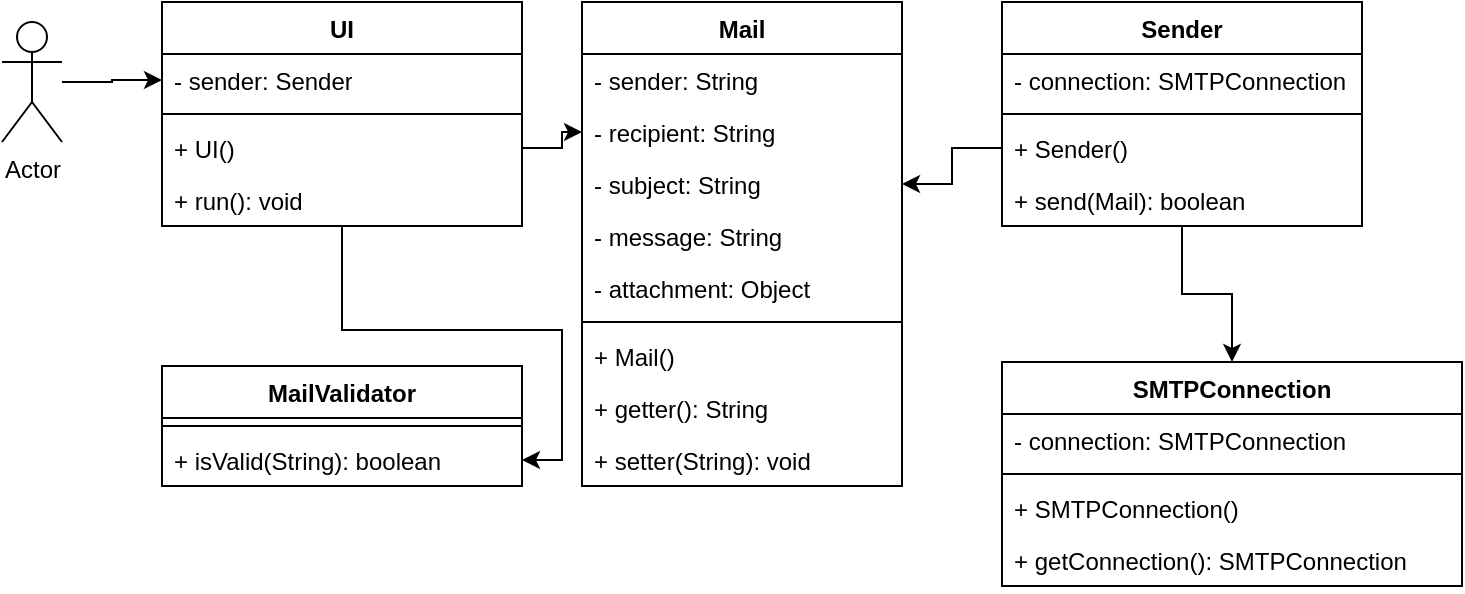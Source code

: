 <mxfile version="21.5.2" type="device">
  <diagram name="Seite-1" id="ERKNuBRqdMW6ksXSfE4s">
    <mxGraphModel dx="957" dy="440" grid="1" gridSize="10" guides="1" tooltips="1" connect="1" arrows="1" fold="1" page="1" pageScale="1" pageWidth="827" pageHeight="1169" math="0" shadow="0">
      <root>
        <mxCell id="0" />
        <mxCell id="1" parent="0" />
        <mxCell id="4I54dl--E4F351jUdTJU-1" value="Mail" style="swimlane;fontStyle=1;align=center;verticalAlign=top;childLayout=stackLayout;horizontal=1;startSize=26;horizontalStack=0;resizeParent=1;resizeParentMax=0;resizeLast=0;collapsible=1;marginBottom=0;whiteSpace=wrap;html=1;" vertex="1" parent="1">
          <mxGeometry x="330" y="240" width="160" height="242" as="geometry" />
        </mxCell>
        <mxCell id="4I54dl--E4F351jUdTJU-2" value="- sender: String" style="text;strokeColor=none;fillColor=none;align=left;verticalAlign=top;spacingLeft=4;spacingRight=4;overflow=hidden;rotatable=0;points=[[0,0.5],[1,0.5]];portConstraint=eastwest;whiteSpace=wrap;html=1;" vertex="1" parent="4I54dl--E4F351jUdTJU-1">
          <mxGeometry y="26" width="160" height="26" as="geometry" />
        </mxCell>
        <mxCell id="4I54dl--E4F351jUdTJU-5" value="- recipient: String" style="text;strokeColor=none;fillColor=none;align=left;verticalAlign=top;spacingLeft=4;spacingRight=4;overflow=hidden;rotatable=0;points=[[0,0.5],[1,0.5]];portConstraint=eastwest;whiteSpace=wrap;html=1;" vertex="1" parent="4I54dl--E4F351jUdTJU-1">
          <mxGeometry y="52" width="160" height="26" as="geometry" />
        </mxCell>
        <mxCell id="4I54dl--E4F351jUdTJU-6" value="- subject: String" style="text;strokeColor=none;fillColor=none;align=left;verticalAlign=top;spacingLeft=4;spacingRight=4;overflow=hidden;rotatable=0;points=[[0,0.5],[1,0.5]];portConstraint=eastwest;whiteSpace=wrap;html=1;" vertex="1" parent="4I54dl--E4F351jUdTJU-1">
          <mxGeometry y="78" width="160" height="26" as="geometry" />
        </mxCell>
        <mxCell id="4I54dl--E4F351jUdTJU-7" value="- message: String" style="text;strokeColor=none;fillColor=none;align=left;verticalAlign=top;spacingLeft=4;spacingRight=4;overflow=hidden;rotatable=0;points=[[0,0.5],[1,0.5]];portConstraint=eastwest;whiteSpace=wrap;html=1;" vertex="1" parent="4I54dl--E4F351jUdTJU-1">
          <mxGeometry y="104" width="160" height="26" as="geometry" />
        </mxCell>
        <mxCell id="4I54dl--E4F351jUdTJU-8" value="- attachment: Object" style="text;strokeColor=none;fillColor=none;align=left;verticalAlign=top;spacingLeft=4;spacingRight=4;overflow=hidden;rotatable=0;points=[[0,0.5],[1,0.5]];portConstraint=eastwest;whiteSpace=wrap;html=1;" vertex="1" parent="4I54dl--E4F351jUdTJU-1">
          <mxGeometry y="130" width="160" height="26" as="geometry" />
        </mxCell>
        <mxCell id="4I54dl--E4F351jUdTJU-3" value="" style="line;strokeWidth=1;fillColor=none;align=left;verticalAlign=middle;spacingTop=-1;spacingLeft=3;spacingRight=3;rotatable=0;labelPosition=right;points=[];portConstraint=eastwest;strokeColor=inherit;" vertex="1" parent="4I54dl--E4F351jUdTJU-1">
          <mxGeometry y="156" width="160" height="8" as="geometry" />
        </mxCell>
        <mxCell id="4I54dl--E4F351jUdTJU-4" value="+ Mail()" style="text;strokeColor=none;fillColor=none;align=left;verticalAlign=top;spacingLeft=4;spacingRight=4;overflow=hidden;rotatable=0;points=[[0,0.5],[1,0.5]];portConstraint=eastwest;whiteSpace=wrap;html=1;" vertex="1" parent="4I54dl--E4F351jUdTJU-1">
          <mxGeometry y="164" width="160" height="26" as="geometry" />
        </mxCell>
        <mxCell id="4I54dl--E4F351jUdTJU-9" value="+ getter(): String" style="text;strokeColor=none;fillColor=none;align=left;verticalAlign=top;spacingLeft=4;spacingRight=4;overflow=hidden;rotatable=0;points=[[0,0.5],[1,0.5]];portConstraint=eastwest;whiteSpace=wrap;html=1;" vertex="1" parent="4I54dl--E4F351jUdTJU-1">
          <mxGeometry y="190" width="160" height="26" as="geometry" />
        </mxCell>
        <mxCell id="4I54dl--E4F351jUdTJU-10" value="+ setter(String): void" style="text;strokeColor=none;fillColor=none;align=left;verticalAlign=top;spacingLeft=4;spacingRight=4;overflow=hidden;rotatable=0;points=[[0,0.5],[1,0.5]];portConstraint=eastwest;whiteSpace=wrap;html=1;" vertex="1" parent="4I54dl--E4F351jUdTJU-1">
          <mxGeometry y="216" width="160" height="26" as="geometry" />
        </mxCell>
        <mxCell id="4I54dl--E4F351jUdTJU-40" style="edgeStyle=orthogonalEdgeStyle;rounded=0;orthogonalLoop=1;jettySize=auto;html=1;" edge="1" parent="1" source="4I54dl--E4F351jUdTJU-11" target="4I54dl--E4F351jUdTJU-21">
          <mxGeometry relative="1" as="geometry" />
        </mxCell>
        <mxCell id="4I54dl--E4F351jUdTJU-11" value="Sender" style="swimlane;fontStyle=1;align=center;verticalAlign=top;childLayout=stackLayout;horizontal=1;startSize=26;horizontalStack=0;resizeParent=1;resizeParentMax=0;resizeLast=0;collapsible=1;marginBottom=0;whiteSpace=wrap;html=1;" vertex="1" parent="1">
          <mxGeometry x="540" y="240" width="180" height="112" as="geometry" />
        </mxCell>
        <mxCell id="4I54dl--E4F351jUdTJU-12" value="- connection: SMTPConnection" style="text;strokeColor=none;fillColor=none;align=left;verticalAlign=top;spacingLeft=4;spacingRight=4;overflow=hidden;rotatable=0;points=[[0,0.5],[1,0.5]];portConstraint=eastwest;whiteSpace=wrap;html=1;" vertex="1" parent="4I54dl--E4F351jUdTJU-11">
          <mxGeometry y="26" width="180" height="26" as="geometry" />
        </mxCell>
        <mxCell id="4I54dl--E4F351jUdTJU-17" value="" style="line;strokeWidth=1;fillColor=none;align=left;verticalAlign=middle;spacingTop=-1;spacingLeft=3;spacingRight=3;rotatable=0;labelPosition=right;points=[];portConstraint=eastwest;strokeColor=inherit;" vertex="1" parent="4I54dl--E4F351jUdTJU-11">
          <mxGeometry y="52" width="180" height="8" as="geometry" />
        </mxCell>
        <mxCell id="4I54dl--E4F351jUdTJU-18" value="+ Sender()" style="text;strokeColor=none;fillColor=none;align=left;verticalAlign=top;spacingLeft=4;spacingRight=4;overflow=hidden;rotatable=0;points=[[0,0.5],[1,0.5]];portConstraint=eastwest;whiteSpace=wrap;html=1;" vertex="1" parent="4I54dl--E4F351jUdTJU-11">
          <mxGeometry y="60" width="180" height="26" as="geometry" />
        </mxCell>
        <mxCell id="4I54dl--E4F351jUdTJU-19" value="+ send(Mail): boolean" style="text;strokeColor=none;fillColor=none;align=left;verticalAlign=top;spacingLeft=4;spacingRight=4;overflow=hidden;rotatable=0;points=[[0,0.5],[1,0.5]];portConstraint=eastwest;whiteSpace=wrap;html=1;" vertex="1" parent="4I54dl--E4F351jUdTJU-11">
          <mxGeometry y="86" width="180" height="26" as="geometry" />
        </mxCell>
        <mxCell id="4I54dl--E4F351jUdTJU-21" value="SMTPConnection" style="swimlane;fontStyle=1;align=center;verticalAlign=top;childLayout=stackLayout;horizontal=1;startSize=26;horizontalStack=0;resizeParent=1;resizeParentMax=0;resizeLast=0;collapsible=1;marginBottom=0;whiteSpace=wrap;html=1;" vertex="1" parent="1">
          <mxGeometry x="540" y="420" width="230" height="112" as="geometry" />
        </mxCell>
        <mxCell id="4I54dl--E4F351jUdTJU-22" value="- connection: SMTPConnection" style="text;strokeColor=none;fillColor=none;align=left;verticalAlign=top;spacingLeft=4;spacingRight=4;overflow=hidden;rotatable=0;points=[[0,0.5],[1,0.5]];portConstraint=eastwest;whiteSpace=wrap;html=1;" vertex="1" parent="4I54dl--E4F351jUdTJU-21">
          <mxGeometry y="26" width="230" height="26" as="geometry" />
        </mxCell>
        <mxCell id="4I54dl--E4F351jUdTJU-23" value="" style="line;strokeWidth=1;fillColor=none;align=left;verticalAlign=middle;spacingTop=-1;spacingLeft=3;spacingRight=3;rotatable=0;labelPosition=right;points=[];portConstraint=eastwest;strokeColor=inherit;" vertex="1" parent="4I54dl--E4F351jUdTJU-21">
          <mxGeometry y="52" width="230" height="8" as="geometry" />
        </mxCell>
        <mxCell id="4I54dl--E4F351jUdTJU-24" value="+&amp;nbsp;SMTPConnection()" style="text;strokeColor=none;fillColor=none;align=left;verticalAlign=top;spacingLeft=4;spacingRight=4;overflow=hidden;rotatable=0;points=[[0,0.5],[1,0.5]];portConstraint=eastwest;whiteSpace=wrap;html=1;" vertex="1" parent="4I54dl--E4F351jUdTJU-21">
          <mxGeometry y="60" width="230" height="26" as="geometry" />
        </mxCell>
        <mxCell id="4I54dl--E4F351jUdTJU-25" value="+ getConnection(): SMTPConnection" style="text;strokeColor=none;fillColor=none;align=left;verticalAlign=top;spacingLeft=4;spacingRight=4;overflow=hidden;rotatable=0;points=[[0,0.5],[1,0.5]];portConstraint=eastwest;whiteSpace=wrap;html=1;" vertex="1" parent="4I54dl--E4F351jUdTJU-21">
          <mxGeometry y="86" width="230" height="26" as="geometry" />
        </mxCell>
        <mxCell id="4I54dl--E4F351jUdTJU-38" value="" style="edgeStyle=orthogonalEdgeStyle;rounded=0;orthogonalLoop=1;jettySize=auto;html=1;" edge="1" parent="1" source="4I54dl--E4F351jUdTJU-26" target="4I54dl--E4F351jUdTJU-37">
          <mxGeometry relative="1" as="geometry" />
        </mxCell>
        <mxCell id="4I54dl--E4F351jUdTJU-26" value="UI" style="swimlane;fontStyle=1;align=center;verticalAlign=top;childLayout=stackLayout;horizontal=1;startSize=26;horizontalStack=0;resizeParent=1;resizeParentMax=0;resizeLast=0;collapsible=1;marginBottom=0;whiteSpace=wrap;html=1;" vertex="1" parent="1">
          <mxGeometry x="120" y="240" width="180" height="112" as="geometry" />
        </mxCell>
        <mxCell id="4I54dl--E4F351jUdTJU-27" value="- sender: Sender" style="text;strokeColor=none;fillColor=none;align=left;verticalAlign=top;spacingLeft=4;spacingRight=4;overflow=hidden;rotatable=0;points=[[0,0.5],[1,0.5]];portConstraint=eastwest;whiteSpace=wrap;html=1;" vertex="1" parent="4I54dl--E4F351jUdTJU-26">
          <mxGeometry y="26" width="180" height="26" as="geometry" />
        </mxCell>
        <mxCell id="4I54dl--E4F351jUdTJU-28" value="" style="line;strokeWidth=1;fillColor=none;align=left;verticalAlign=middle;spacingTop=-1;spacingLeft=3;spacingRight=3;rotatable=0;labelPosition=right;points=[];portConstraint=eastwest;strokeColor=inherit;" vertex="1" parent="4I54dl--E4F351jUdTJU-26">
          <mxGeometry y="52" width="180" height="8" as="geometry" />
        </mxCell>
        <mxCell id="4I54dl--E4F351jUdTJU-29" value="+ UI()" style="text;strokeColor=none;fillColor=none;align=left;verticalAlign=top;spacingLeft=4;spacingRight=4;overflow=hidden;rotatable=0;points=[[0,0.5],[1,0.5]];portConstraint=eastwest;whiteSpace=wrap;html=1;" vertex="1" parent="4I54dl--E4F351jUdTJU-26">
          <mxGeometry y="60" width="180" height="26" as="geometry" />
        </mxCell>
        <mxCell id="4I54dl--E4F351jUdTJU-30" value="+ run(): void" style="text;strokeColor=none;fillColor=none;align=left;verticalAlign=top;spacingLeft=4;spacingRight=4;overflow=hidden;rotatable=0;points=[[0,0.5],[1,0.5]];portConstraint=eastwest;whiteSpace=wrap;html=1;" vertex="1" parent="4I54dl--E4F351jUdTJU-26">
          <mxGeometry y="86" width="180" height="26" as="geometry" />
        </mxCell>
        <mxCell id="4I54dl--E4F351jUdTJU-32" style="edgeStyle=orthogonalEdgeStyle;rounded=0;orthogonalLoop=1;jettySize=auto;html=1;" edge="1" parent="1" source="4I54dl--E4F351jUdTJU-31" target="4I54dl--E4F351jUdTJU-27">
          <mxGeometry relative="1" as="geometry" />
        </mxCell>
        <mxCell id="4I54dl--E4F351jUdTJU-31" value="Actor" style="shape=umlActor;verticalLabelPosition=bottom;verticalAlign=top;html=1;" vertex="1" parent="1">
          <mxGeometry x="40" y="250" width="30" height="60" as="geometry" />
        </mxCell>
        <mxCell id="4I54dl--E4F351jUdTJU-33" value="MailValidator" style="swimlane;fontStyle=1;align=center;verticalAlign=top;childLayout=stackLayout;horizontal=1;startSize=26;horizontalStack=0;resizeParent=1;resizeParentMax=0;resizeLast=0;collapsible=1;marginBottom=0;whiteSpace=wrap;html=1;" vertex="1" parent="1">
          <mxGeometry x="120" y="422" width="180" height="60" as="geometry" />
        </mxCell>
        <mxCell id="4I54dl--E4F351jUdTJU-35" value="" style="line;strokeWidth=1;fillColor=none;align=left;verticalAlign=middle;spacingTop=-1;spacingLeft=3;spacingRight=3;rotatable=0;labelPosition=right;points=[];portConstraint=eastwest;strokeColor=inherit;" vertex="1" parent="4I54dl--E4F351jUdTJU-33">
          <mxGeometry y="26" width="180" height="8" as="geometry" />
        </mxCell>
        <mxCell id="4I54dl--E4F351jUdTJU-37" value="+ isValid(String): boolean" style="text;strokeColor=none;fillColor=none;align=left;verticalAlign=top;spacingLeft=4;spacingRight=4;overflow=hidden;rotatable=0;points=[[0,0.5],[1,0.5]];portConstraint=eastwest;whiteSpace=wrap;html=1;" vertex="1" parent="4I54dl--E4F351jUdTJU-33">
          <mxGeometry y="34" width="180" height="26" as="geometry" />
        </mxCell>
        <mxCell id="4I54dl--E4F351jUdTJU-39" style="edgeStyle=orthogonalEdgeStyle;rounded=0;orthogonalLoop=1;jettySize=auto;html=1;entryX=0;entryY=0.5;entryDx=0;entryDy=0;" edge="1" parent="1" source="4I54dl--E4F351jUdTJU-29" target="4I54dl--E4F351jUdTJU-5">
          <mxGeometry relative="1" as="geometry" />
        </mxCell>
        <mxCell id="4I54dl--E4F351jUdTJU-41" style="edgeStyle=orthogonalEdgeStyle;rounded=0;orthogonalLoop=1;jettySize=auto;html=1;entryX=1;entryY=0.5;entryDx=0;entryDy=0;" edge="1" parent="1" source="4I54dl--E4F351jUdTJU-18" target="4I54dl--E4F351jUdTJU-6">
          <mxGeometry relative="1" as="geometry" />
        </mxCell>
      </root>
    </mxGraphModel>
  </diagram>
</mxfile>
